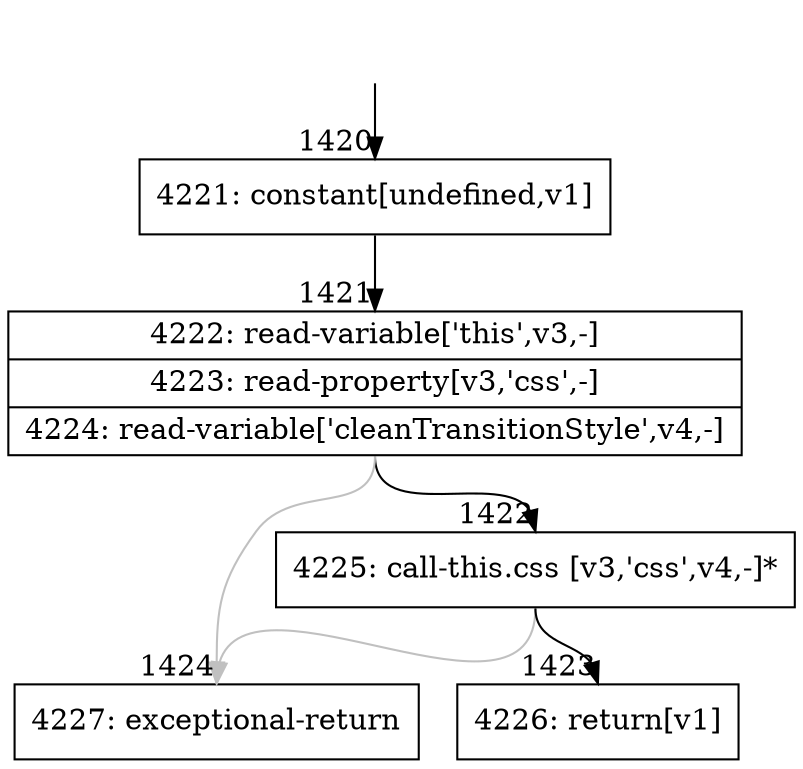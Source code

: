 digraph {
rankdir="TD"
BB_entry128[shape=none,label=""];
BB_entry128 -> BB1420 [tailport=s, headport=n, headlabel="    1420"]
BB1420 [shape=record label="{4221: constant[undefined,v1]}" ] 
BB1420 -> BB1421 [tailport=s, headport=n, headlabel="      1421"]
BB1421 [shape=record label="{4222: read-variable['this',v3,-]|4223: read-property[v3,'css',-]|4224: read-variable['cleanTransitionStyle',v4,-]}" ] 
BB1421 -> BB1422 [tailport=s, headport=n, headlabel="      1422"]
BB1421 -> BB1424 [tailport=s, headport=n, color=gray, headlabel="      1424"]
BB1422 [shape=record label="{4225: call-this.css [v3,'css',v4,-]*}" ] 
BB1422 -> BB1423 [tailport=s, headport=n, headlabel="      1423"]
BB1422 -> BB1424 [tailport=s, headport=n, color=gray]
BB1423 [shape=record label="{4226: return[v1]}" ] 
BB1424 [shape=record label="{4227: exceptional-return}" ] 
//#$~ 1943
}
